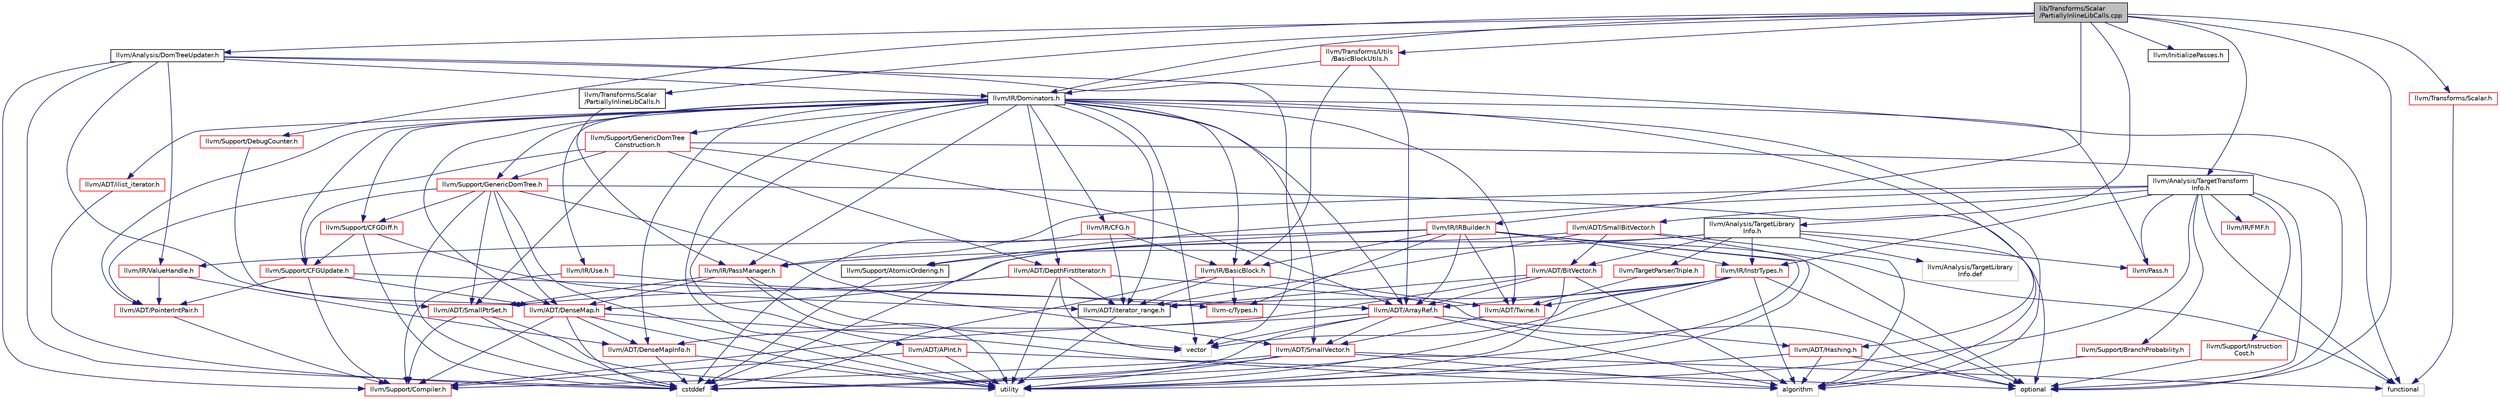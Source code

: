 digraph "lib/Transforms/Scalar/PartiallyInlineLibCalls.cpp"
{
 // LATEX_PDF_SIZE
  bgcolor="transparent";
  edge [fontname="Helvetica",fontsize="10",labelfontname="Helvetica",labelfontsize="10"];
  node [fontname="Helvetica",fontsize="10",shape=record];
  Node1 [label="lib/Transforms/Scalar\l/PartiallyInlineLibCalls.cpp",height=0.2,width=0.4,color="black", fillcolor="grey75", style="filled", fontcolor="black",tooltip=" "];
  Node1 -> Node2 [color="midnightblue",fontsize="10",style="solid",fontname="Helvetica"];
  Node2 [label="llvm/Transforms/Scalar\l/PartiallyInlineLibCalls.h",height=0.2,width=0.4,color="black",URL="$PartiallyInlineLibCalls_8h.html",tooltip=" "];
  Node2 -> Node3 [color="midnightblue",fontsize="10",style="solid",fontname="Helvetica"];
  Node3 [label="llvm/IR/PassManager.h",height=0.2,width=0.4,color="red",URL="$PassManager_8h.html",tooltip=" "];
  Node3 -> Node4 [color="midnightblue",fontsize="10",style="solid",fontname="Helvetica"];
  Node4 [label="llvm/ADT/DenseMap.h",height=0.2,width=0.4,color="red",URL="$DenseMap_8h.html",tooltip=" "];
  Node4 -> Node5 [color="midnightblue",fontsize="10",style="solid",fontname="Helvetica"];
  Node5 [label="llvm/ADT/DenseMapInfo.h",height=0.2,width=0.4,color="red",URL="$DenseMapInfo_8h.html",tooltip=" "];
  Node5 -> Node7 [color="midnightblue",fontsize="10",style="solid",fontname="Helvetica"];
  Node7 [label="cstddef",height=0.2,width=0.4,color="grey75",tooltip=" "];
  Node5 -> Node11 [color="midnightblue",fontsize="10",style="solid",fontname="Helvetica"];
  Node11 [label="utility",height=0.2,width=0.4,color="grey75",tooltip=" "];
  Node4 -> Node16 [color="midnightblue",fontsize="10",style="solid",fontname="Helvetica"];
  Node16 [label="llvm/Support/Compiler.h",height=0.2,width=0.4,color="red",URL="$Compiler_8h.html",tooltip=" "];
  Node4 -> Node35 [color="midnightblue",fontsize="10",style="solid",fontname="Helvetica"];
  Node35 [label="algorithm",height=0.2,width=0.4,color="grey75",tooltip=" "];
  Node4 -> Node7 [color="midnightblue",fontsize="10",style="solid",fontname="Helvetica"];
  Node4 -> Node11 [color="midnightblue",fontsize="10",style="solid",fontname="Helvetica"];
  Node3 -> Node52 [color="midnightblue",fontsize="10",style="solid",fontname="Helvetica"];
  Node52 [label="llvm/ADT/SmallPtrSet.h",height=0.2,width=0.4,color="red",URL="$SmallPtrSet_8h.html",tooltip=" "];
  Node52 -> Node16 [color="midnightblue",fontsize="10",style="solid",fontname="Helvetica"];
  Node52 -> Node7 [color="midnightblue",fontsize="10",style="solid",fontname="Helvetica"];
  Node52 -> Node11 [color="midnightblue",fontsize="10",style="solid",fontname="Helvetica"];
  Node3 -> Node11 [color="midnightblue",fontsize="10",style="solid",fontname="Helvetica"];
  Node3 -> Node59 [color="midnightblue",fontsize="10",style="solid",fontname="Helvetica"];
  Node59 [label="vector",height=0.2,width=0.4,color="grey75",tooltip=" "];
  Node1 -> Node141 [color="midnightblue",fontsize="10",style="solid",fontname="Helvetica"];
  Node141 [label="llvm/Analysis/DomTreeUpdater.h",height=0.2,width=0.4,color="black",URL="$DomTreeUpdater_8h.html",tooltip=" "];
  Node141 -> Node52 [color="midnightblue",fontsize="10",style="solid",fontname="Helvetica"];
  Node141 -> Node142 [color="midnightblue",fontsize="10",style="solid",fontname="Helvetica"];
  Node142 [label="llvm/IR/Dominators.h",height=0.2,width=0.4,color="black",URL="$Dominators_8h.html",tooltip=" "];
  Node142 -> Node120 [color="midnightblue",fontsize="10",style="solid",fontname="Helvetica"];
  Node120 [label="llvm/ADT/APInt.h",height=0.2,width=0.4,color="red",URL="$APInt_8h.html",tooltip=" "];
  Node120 -> Node16 [color="midnightblue",fontsize="10",style="solid",fontname="Helvetica"];
  Node120 -> Node43 [color="midnightblue",fontsize="10",style="solid",fontname="Helvetica"];
  Node43 [label="optional",height=0.2,width=0.4,color="grey75",tooltip=" "];
  Node120 -> Node11 [color="midnightblue",fontsize="10",style="solid",fontname="Helvetica"];
  Node142 -> Node56 [color="midnightblue",fontsize="10",style="solid",fontname="Helvetica"];
  Node56 [label="llvm/ADT/ArrayRef.h",height=0.2,width=0.4,color="red",URL="$ArrayRef_8h.html",tooltip=" "];
  Node56 -> Node40 [color="midnightblue",fontsize="10",style="solid",fontname="Helvetica"];
  Node40 [label="llvm/ADT/Hashing.h",height=0.2,width=0.4,color="red",URL="$Hashing_8h.html",tooltip=" "];
  Node40 -> Node35 [color="midnightblue",fontsize="10",style="solid",fontname="Helvetica"];
  Node40 -> Node43 [color="midnightblue",fontsize="10",style="solid",fontname="Helvetica"];
  Node40 -> Node11 [color="midnightblue",fontsize="10",style="solid",fontname="Helvetica"];
  Node56 -> Node57 [color="midnightblue",fontsize="10",style="solid",fontname="Helvetica"];
  Node57 [label="llvm/ADT/SmallVector.h",height=0.2,width=0.4,color="red",URL="$SmallVector_8h.html",tooltip=" "];
  Node57 -> Node16 [color="midnightblue",fontsize="10",style="solid",fontname="Helvetica"];
  Node57 -> Node35 [color="midnightblue",fontsize="10",style="solid",fontname="Helvetica"];
  Node57 -> Node7 [color="midnightblue",fontsize="10",style="solid",fontname="Helvetica"];
  Node57 -> Node50 [color="midnightblue",fontsize="10",style="solid",fontname="Helvetica"];
  Node50 [label="functional",height=0.2,width=0.4,color="grey75",tooltip=" "];
  Node57 -> Node11 [color="midnightblue",fontsize="10",style="solid",fontname="Helvetica"];
  Node56 -> Node16 [color="midnightblue",fontsize="10",style="solid",fontname="Helvetica"];
  Node56 -> Node35 [color="midnightblue",fontsize="10",style="solid",fontname="Helvetica"];
  Node56 -> Node7 [color="midnightblue",fontsize="10",style="solid",fontname="Helvetica"];
  Node56 -> Node59 [color="midnightblue",fontsize="10",style="solid",fontname="Helvetica"];
  Node142 -> Node4 [color="midnightblue",fontsize="10",style="solid",fontname="Helvetica"];
  Node142 -> Node5 [color="midnightblue",fontsize="10",style="solid",fontname="Helvetica"];
  Node142 -> Node143 [color="midnightblue",fontsize="10",style="solid",fontname="Helvetica"];
  Node143 [label="llvm/ADT/DepthFirstIterator.h",height=0.2,width=0.4,color="red",URL="$DepthFirstIterator_8h.html",tooltip=" "];
  Node143 -> Node52 [color="midnightblue",fontsize="10",style="solid",fontname="Helvetica"];
  Node143 -> Node49 [color="midnightblue",fontsize="10",style="solid",fontname="Helvetica"];
  Node49 [label="llvm/ADT/iterator_range.h",height=0.2,width=0.4,color="black",URL="$iterator__range_8h.html",tooltip=" "];
  Node49 -> Node11 [color="midnightblue",fontsize="10",style="solid",fontname="Helvetica"];
  Node143 -> Node43 [color="midnightblue",fontsize="10",style="solid",fontname="Helvetica"];
  Node143 -> Node11 [color="midnightblue",fontsize="10",style="solid",fontname="Helvetica"];
  Node143 -> Node59 [color="midnightblue",fontsize="10",style="solid",fontname="Helvetica"];
  Node142 -> Node40 [color="midnightblue",fontsize="10",style="solid",fontname="Helvetica"];
  Node142 -> Node61 [color="midnightblue",fontsize="10",style="solid",fontname="Helvetica"];
  Node61 [label="llvm/ADT/PointerIntPair.h",height=0.2,width=0.4,color="red",URL="$PointerIntPair_8h.html",tooltip=" "];
  Node61 -> Node16 [color="midnightblue",fontsize="10",style="solid",fontname="Helvetica"];
  Node142 -> Node57 [color="midnightblue",fontsize="10",style="solid",fontname="Helvetica"];
  Node142 -> Node65 [color="midnightblue",fontsize="10",style="solid",fontname="Helvetica"];
  Node65 [label="llvm/ADT/Twine.h",height=0.2,width=0.4,color="red",URL="$Twine_8h.html",tooltip=" "];
  Node65 -> Node57 [color="midnightblue",fontsize="10",style="solid",fontname="Helvetica"];
  Node142 -> Node88 [color="midnightblue",fontsize="10",style="solid",fontname="Helvetica"];
  Node88 [label="llvm/ADT/ilist_iterator.h",height=0.2,width=0.4,color="red",URL="$ilist__iterator_8h.html",tooltip=" "];
  Node88 -> Node7 [color="midnightblue",fontsize="10",style="solid",fontname="Helvetica"];
  Node142 -> Node49 [color="midnightblue",fontsize="10",style="solid",fontname="Helvetica"];
  Node142 -> Node84 [color="midnightblue",fontsize="10",style="solid",fontname="Helvetica"];
  Node84 [label="llvm/IR/BasicBlock.h",height=0.2,width=0.4,color="red",URL="$BasicBlock_8h.html",tooltip=" "];
  Node84 -> Node71 [color="midnightblue",fontsize="10",style="solid",fontname="Helvetica"];
  Node71 [label="llvm-c/Types.h",height=0.2,width=0.4,color="red",URL="$Types_8h.html",tooltip=" "];
  Node84 -> Node65 [color="midnightblue",fontsize="10",style="solid",fontname="Helvetica"];
  Node84 -> Node49 [color="midnightblue",fontsize="10",style="solid",fontname="Helvetica"];
  Node84 -> Node7 [color="midnightblue",fontsize="10",style="solid",fontname="Helvetica"];
  Node142 -> Node145 [color="midnightblue",fontsize="10",style="solid",fontname="Helvetica"];
  Node145 [label="llvm/IR/CFG.h",height=0.2,width=0.4,color="red",URL="$IR_2CFG_8h.html",tooltip=" "];
  Node145 -> Node49 [color="midnightblue",fontsize="10",style="solid",fontname="Helvetica"];
  Node145 -> Node84 [color="midnightblue",fontsize="10",style="solid",fontname="Helvetica"];
  Node145 -> Node7 [color="midnightblue",fontsize="10",style="solid",fontname="Helvetica"];
  Node142 -> Node3 [color="midnightblue",fontsize="10",style="solid",fontname="Helvetica"];
  Node142 -> Node81 [color="midnightblue",fontsize="10",style="solid",fontname="Helvetica"];
  Node81 [label="llvm/IR/Use.h",height=0.2,width=0.4,color="red",URL="$Use_8h.html",tooltip=" "];
  Node81 -> Node71 [color="midnightblue",fontsize="10",style="solid",fontname="Helvetica"];
  Node81 -> Node16 [color="midnightblue",fontsize="10",style="solid",fontname="Helvetica"];
  Node142 -> Node146 [color="midnightblue",fontsize="10",style="solid",fontname="Helvetica"];
  Node146 [label="llvm/Pass.h",height=0.2,width=0.4,color="red",URL="$Pass_8h.html",tooltip=" "];
  Node142 -> Node157 [color="midnightblue",fontsize="10",style="solid",fontname="Helvetica"];
  Node157 [label="llvm/Support/CFGDiff.h",height=0.2,width=0.4,color="red",URL="$CFGDiff_8h.html",tooltip=" "];
  Node157 -> Node49 [color="midnightblue",fontsize="10",style="solid",fontname="Helvetica"];
  Node157 -> Node158 [color="midnightblue",fontsize="10",style="solid",fontname="Helvetica"];
  Node158 [label="llvm/Support/CFGUpdate.h",height=0.2,width=0.4,color="red",URL="$CFGUpdate_8h.html",tooltip=" "];
  Node158 -> Node56 [color="midnightblue",fontsize="10",style="solid",fontname="Helvetica"];
  Node158 -> Node4 [color="midnightblue",fontsize="10",style="solid",fontname="Helvetica"];
  Node158 -> Node61 [color="midnightblue",fontsize="10",style="solid",fontname="Helvetica"];
  Node158 -> Node16 [color="midnightblue",fontsize="10",style="solid",fontname="Helvetica"];
  Node157 -> Node7 [color="midnightblue",fontsize="10",style="solid",fontname="Helvetica"];
  Node142 -> Node158 [color="midnightblue",fontsize="10",style="solid",fontname="Helvetica"];
  Node142 -> Node159 [color="midnightblue",fontsize="10",style="solid",fontname="Helvetica"];
  Node159 [label="llvm/Support/GenericDomTree.h",height=0.2,width=0.4,color="red",URL="$GenericDomTree_8h.html",tooltip=" "];
  Node159 -> Node4 [color="midnightblue",fontsize="10",style="solid",fontname="Helvetica"];
  Node159 -> Node52 [color="midnightblue",fontsize="10",style="solid",fontname="Helvetica"];
  Node159 -> Node57 [color="midnightblue",fontsize="10",style="solid",fontname="Helvetica"];
  Node159 -> Node157 [color="midnightblue",fontsize="10",style="solid",fontname="Helvetica"];
  Node159 -> Node158 [color="midnightblue",fontsize="10",style="solid",fontname="Helvetica"];
  Node159 -> Node35 [color="midnightblue",fontsize="10",style="solid",fontname="Helvetica"];
  Node159 -> Node7 [color="midnightblue",fontsize="10",style="solid",fontname="Helvetica"];
  Node159 -> Node11 [color="midnightblue",fontsize="10",style="solid",fontname="Helvetica"];
  Node142 -> Node160 [color="midnightblue",fontsize="10",style="solid",fontname="Helvetica"];
  Node160 [label="llvm/Support/GenericDomTree\lConstruction.h",height=0.2,width=0.4,color="red",URL="$GenericDomTreeConstruction_8h.html",tooltip=" "];
  Node160 -> Node56 [color="midnightblue",fontsize="10",style="solid",fontname="Helvetica"];
  Node160 -> Node143 [color="midnightblue",fontsize="10",style="solid",fontname="Helvetica"];
  Node160 -> Node61 [color="midnightblue",fontsize="10",style="solid",fontname="Helvetica"];
  Node160 -> Node52 [color="midnightblue",fontsize="10",style="solid",fontname="Helvetica"];
  Node160 -> Node159 [color="midnightblue",fontsize="10",style="solid",fontname="Helvetica"];
  Node160 -> Node43 [color="midnightblue",fontsize="10",style="solid",fontname="Helvetica"];
  Node142 -> Node35 [color="midnightblue",fontsize="10",style="solid",fontname="Helvetica"];
  Node142 -> Node11 [color="midnightblue",fontsize="10",style="solid",fontname="Helvetica"];
  Node142 -> Node59 [color="midnightblue",fontsize="10",style="solid",fontname="Helvetica"];
  Node141 -> Node162 [color="midnightblue",fontsize="10",style="solid",fontname="Helvetica"];
  Node162 [label="llvm/IR/ValueHandle.h",height=0.2,width=0.4,color="red",URL="$ValueHandle_8h.html",tooltip=" "];
  Node162 -> Node5 [color="midnightblue",fontsize="10",style="solid",fontname="Helvetica"];
  Node162 -> Node61 [color="midnightblue",fontsize="10",style="solid",fontname="Helvetica"];
  Node141 -> Node16 [color="midnightblue",fontsize="10",style="solid",fontname="Helvetica"];
  Node141 -> Node7 [color="midnightblue",fontsize="10",style="solid",fontname="Helvetica"];
  Node141 -> Node50 [color="midnightblue",fontsize="10",style="solid",fontname="Helvetica"];
  Node141 -> Node59 [color="midnightblue",fontsize="10",style="solid",fontname="Helvetica"];
  Node1 -> Node163 [color="midnightblue",fontsize="10",style="solid",fontname="Helvetica"];
  Node163 [label="llvm/Analysis/TargetLibrary\lInfo.h",height=0.2,width=0.4,color="black",URL="$TargetLibraryInfo_8h.html",tooltip=" "];
  Node163 -> Node153 [color="midnightblue",fontsize="10",style="solid",fontname="Helvetica"];
  Node153 [label="llvm/ADT/BitVector.h",height=0.2,width=0.4,color="red",URL="$BitVector_8h.html",tooltip=" "];
  Node153 -> Node56 [color="midnightblue",fontsize="10",style="solid",fontname="Helvetica"];
  Node153 -> Node5 [color="midnightblue",fontsize="10",style="solid",fontname="Helvetica"];
  Node153 -> Node49 [color="midnightblue",fontsize="10",style="solid",fontname="Helvetica"];
  Node153 -> Node35 [color="midnightblue",fontsize="10",style="solid",fontname="Helvetica"];
  Node153 -> Node11 [color="midnightblue",fontsize="10",style="solid",fontname="Helvetica"];
  Node163 -> Node4 [color="midnightblue",fontsize="10",style="solid",fontname="Helvetica"];
  Node163 -> Node164 [color="midnightblue",fontsize="10",style="solid",fontname="Helvetica"];
  Node164 [label="llvm/IR/InstrTypes.h",height=0.2,width=0.4,color="red",URL="$InstrTypes_8h.html",tooltip=" "];
  Node164 -> Node56 [color="midnightblue",fontsize="10",style="solid",fontname="Helvetica"];
  Node164 -> Node65 [color="midnightblue",fontsize="10",style="solid",fontname="Helvetica"];
  Node164 -> Node49 [color="midnightblue",fontsize="10",style="solid",fontname="Helvetica"];
  Node164 -> Node35 [color="midnightblue",fontsize="10",style="solid",fontname="Helvetica"];
  Node164 -> Node7 [color="midnightblue",fontsize="10",style="solid",fontname="Helvetica"];
  Node164 -> Node43 [color="midnightblue",fontsize="10",style="solid",fontname="Helvetica"];
  Node164 -> Node59 [color="midnightblue",fontsize="10",style="solid",fontname="Helvetica"];
  Node163 -> Node3 [color="midnightblue",fontsize="10",style="solid",fontname="Helvetica"];
  Node163 -> Node146 [color="midnightblue",fontsize="10",style="solid",fontname="Helvetica"];
  Node163 -> Node166 [color="midnightblue",fontsize="10",style="solid",fontname="Helvetica"];
  Node166 [label="llvm/TargetParser/Triple.h",height=0.2,width=0.4,color="red",URL="$Triple_8h.html",tooltip=" "];
  Node166 -> Node65 [color="midnightblue",fontsize="10",style="solid",fontname="Helvetica"];
  Node163 -> Node43 [color="midnightblue",fontsize="10",style="solid",fontname="Helvetica"];
  Node163 -> Node168 [color="midnightblue",fontsize="10",style="solid",fontname="Helvetica"];
  Node168 [label="llvm/Analysis/TargetLibrary\lInfo.def",height=0.2,width=0.4,color="grey75",tooltip=" "];
  Node1 -> Node169 [color="midnightblue",fontsize="10",style="solid",fontname="Helvetica"];
  Node169 [label="llvm/Analysis/TargetTransform\lInfo.h",height=0.2,width=0.4,color="black",URL="$TargetTransformInfo_8h.html",tooltip=" "];
  Node169 -> Node170 [color="midnightblue",fontsize="10",style="solid",fontname="Helvetica"];
  Node170 [label="llvm/ADT/SmallBitVector.h",height=0.2,width=0.4,color="red",URL="$SmallBitVector_8h.html",tooltip=" "];
  Node170 -> Node153 [color="midnightblue",fontsize="10",style="solid",fontname="Helvetica"];
  Node170 -> Node49 [color="midnightblue",fontsize="10",style="solid",fontname="Helvetica"];
  Node170 -> Node35 [color="midnightblue",fontsize="10",style="solid",fontname="Helvetica"];
  Node170 -> Node7 [color="midnightblue",fontsize="10",style="solid",fontname="Helvetica"];
  Node170 -> Node11 [color="midnightblue",fontsize="10",style="solid",fontname="Helvetica"];
  Node169 -> Node171 [color="midnightblue",fontsize="10",style="solid",fontname="Helvetica"];
  Node171 [label="llvm/IR/FMF.h",height=0.2,width=0.4,color="red",URL="$FMF_8h.html",tooltip=" "];
  Node169 -> Node164 [color="midnightblue",fontsize="10",style="solid",fontname="Helvetica"];
  Node169 -> Node3 [color="midnightblue",fontsize="10",style="solid",fontname="Helvetica"];
  Node169 -> Node146 [color="midnightblue",fontsize="10",style="solid",fontname="Helvetica"];
  Node169 -> Node101 [color="midnightblue",fontsize="10",style="solid",fontname="Helvetica"];
  Node101 [label="llvm/Support/AtomicOrdering.h",height=0.2,width=0.4,color="black",URL="$AtomicOrdering_8h.html",tooltip=" "];
  Node101 -> Node7 [color="midnightblue",fontsize="10",style="solid",fontname="Helvetica"];
  Node169 -> Node172 [color="midnightblue",fontsize="10",style="solid",fontname="Helvetica"];
  Node172 [label="llvm/Support/BranchProbability.h",height=0.2,width=0.4,color="red",URL="$BranchProbability_8h.html",tooltip=" "];
  Node172 -> Node35 [color="midnightblue",fontsize="10",style="solid",fontname="Helvetica"];
  Node169 -> Node174 [color="midnightblue",fontsize="10",style="solid",fontname="Helvetica"];
  Node174 [label="llvm/Support/Instruction\lCost.h",height=0.2,width=0.4,color="red",URL="$InstructionCost_8h.html",tooltip=" "];
  Node174 -> Node43 [color="midnightblue",fontsize="10",style="solid",fontname="Helvetica"];
  Node169 -> Node50 [color="midnightblue",fontsize="10",style="solid",fontname="Helvetica"];
  Node169 -> Node43 [color="midnightblue",fontsize="10",style="solid",fontname="Helvetica"];
  Node169 -> Node11 [color="midnightblue",fontsize="10",style="solid",fontname="Helvetica"];
  Node1 -> Node142 [color="midnightblue",fontsize="10",style="solid",fontname="Helvetica"];
  Node1 -> Node175 [color="midnightblue",fontsize="10",style="solid",fontname="Helvetica"];
  Node175 [label="llvm/IR/IRBuilder.h",height=0.2,width=0.4,color="red",URL="$IRBuilder_8h.html",tooltip=" "];
  Node175 -> Node71 [color="midnightblue",fontsize="10",style="solid",fontname="Helvetica"];
  Node175 -> Node56 [color="midnightblue",fontsize="10",style="solid",fontname="Helvetica"];
  Node175 -> Node65 [color="midnightblue",fontsize="10",style="solid",fontname="Helvetica"];
  Node175 -> Node84 [color="midnightblue",fontsize="10",style="solid",fontname="Helvetica"];
  Node175 -> Node164 [color="midnightblue",fontsize="10",style="solid",fontname="Helvetica"];
  Node175 -> Node162 [color="midnightblue",fontsize="10",style="solid",fontname="Helvetica"];
  Node175 -> Node101 [color="midnightblue",fontsize="10",style="solid",fontname="Helvetica"];
  Node175 -> Node50 [color="midnightblue",fontsize="10",style="solid",fontname="Helvetica"];
  Node175 -> Node43 [color="midnightblue",fontsize="10",style="solid",fontname="Helvetica"];
  Node175 -> Node11 [color="midnightblue",fontsize="10",style="solid",fontname="Helvetica"];
  Node1 -> Node189 [color="midnightblue",fontsize="10",style="solid",fontname="Helvetica"];
  Node189 [label="llvm/InitializePasses.h",height=0.2,width=0.4,color="black",URL="$InitializePasses_8h.html",tooltip=" "];
  Node1 -> Node190 [color="midnightblue",fontsize="10",style="solid",fontname="Helvetica"];
  Node190 [label="llvm/Support/DebugCounter.h",height=0.2,width=0.4,color="red",URL="$DebugCounter_8h.html",tooltip=" "];
  Node190 -> Node4 [color="midnightblue",fontsize="10",style="solid",fontname="Helvetica"];
  Node1 -> Node193 [color="midnightblue",fontsize="10",style="solid",fontname="Helvetica"];
  Node193 [label="llvm/Transforms/Scalar.h",height=0.2,width=0.4,color="red",URL="$Transforms_2Scalar_8h.html",tooltip=" "];
  Node193 -> Node50 [color="midnightblue",fontsize="10",style="solid",fontname="Helvetica"];
  Node1 -> Node195 [color="midnightblue",fontsize="10",style="solid",fontname="Helvetica"];
  Node195 [label="llvm/Transforms/Utils\l/BasicBlockUtils.h",height=0.2,width=0.4,color="red",URL="$BasicBlockUtils_8h.html",tooltip=" "];
  Node195 -> Node56 [color="midnightblue",fontsize="10",style="solid",fontname="Helvetica"];
  Node195 -> Node84 [color="midnightblue",fontsize="10",style="solid",fontname="Helvetica"];
  Node195 -> Node142 [color="midnightblue",fontsize="10",style="solid",fontname="Helvetica"];
  Node1 -> Node43 [color="midnightblue",fontsize="10",style="solid",fontname="Helvetica"];
}

